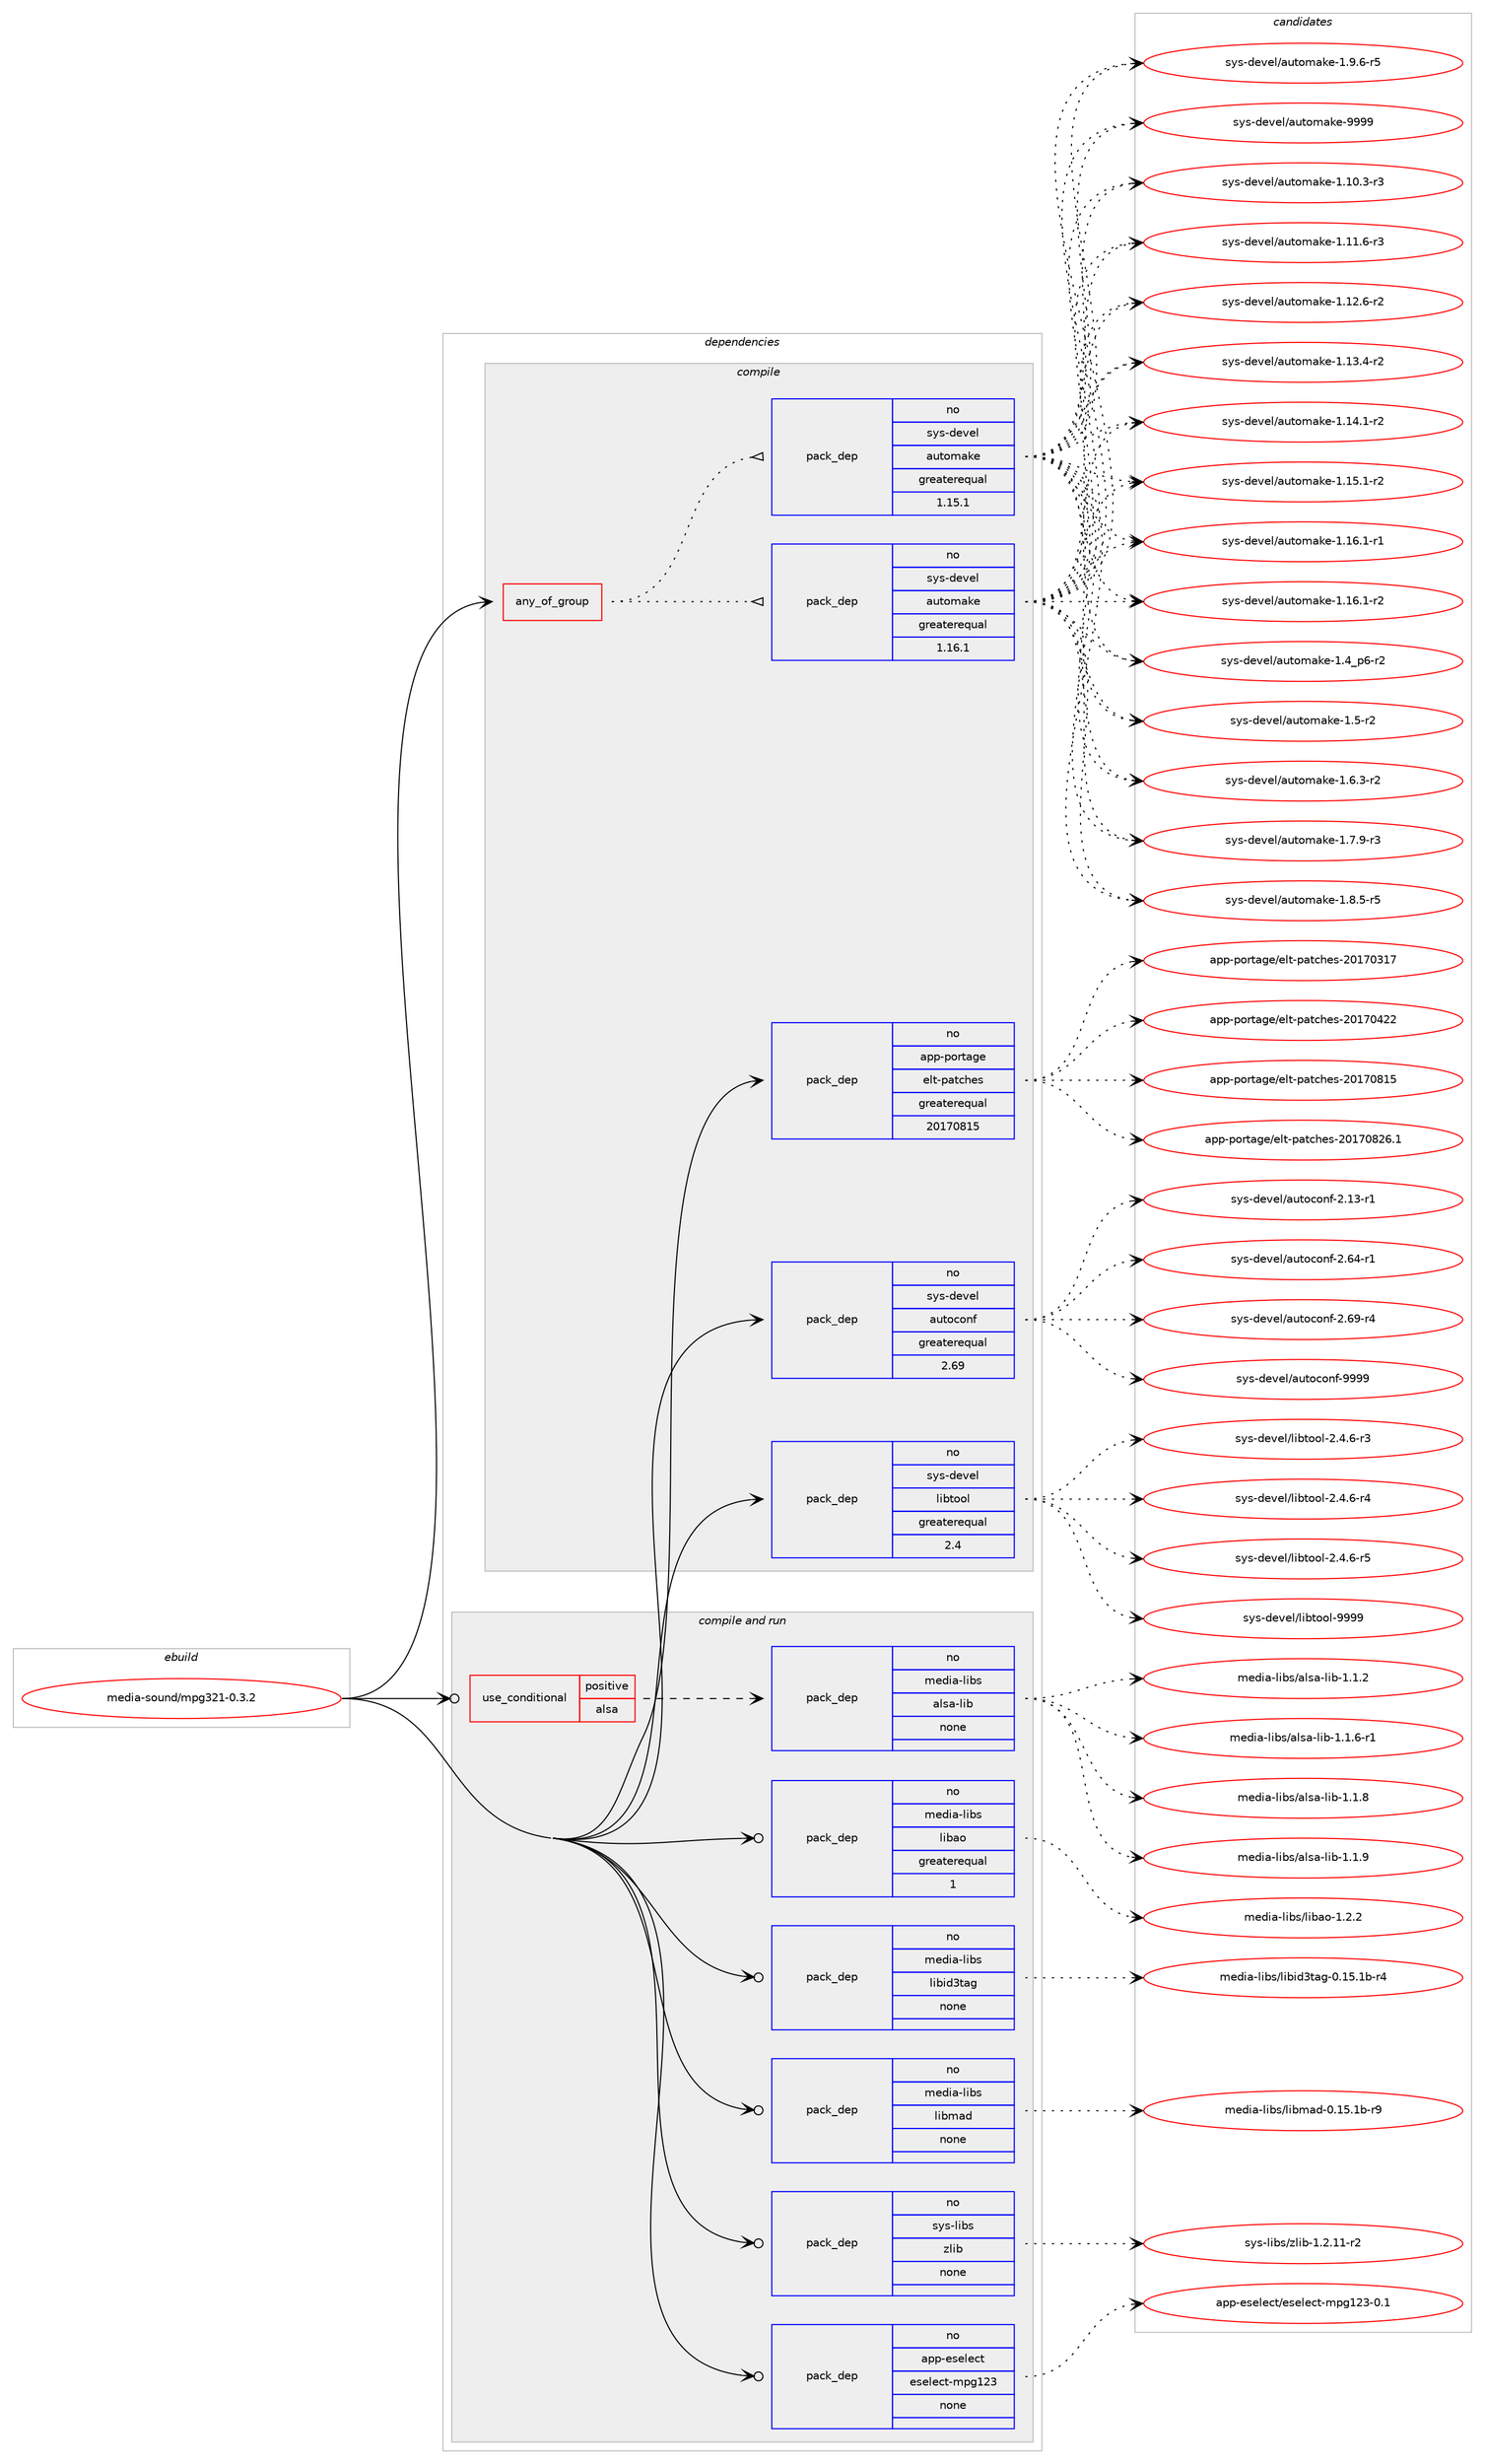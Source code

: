digraph prolog {

# *************
# Graph options
# *************

newrank=true;
concentrate=true;
compound=true;
graph [rankdir=LR,fontname=Helvetica,fontsize=10,ranksep=1.5];#, ranksep=2.5, nodesep=0.2];
edge  [arrowhead=vee];
node  [fontname=Helvetica,fontsize=10];

# **********
# The ebuild
# **********

subgraph cluster_leftcol {
color=gray;
rank=same;
label=<<i>ebuild</i>>;
id [label="media-sound/mpg321-0.3.2", color=red, width=4, href="../media-sound/mpg321-0.3.2.svg"];
}

# ****************
# The dependencies
# ****************

subgraph cluster_midcol {
color=gray;
label=<<i>dependencies</i>>;
subgraph cluster_compile {
fillcolor="#eeeeee";
style=filled;
label=<<i>compile</i>>;
subgraph any13548 {
dependency801194 [label=<<TABLE BORDER="0" CELLBORDER="1" CELLSPACING="0" CELLPADDING="4"><TR><TD CELLPADDING="10">any_of_group</TD></TR></TABLE>>, shape=none, color=red];subgraph pack592624 {
dependency801195 [label=<<TABLE BORDER="0" CELLBORDER="1" CELLSPACING="0" CELLPADDING="4" WIDTH="220"><TR><TD ROWSPAN="6" CELLPADDING="30">pack_dep</TD></TR><TR><TD WIDTH="110">no</TD></TR><TR><TD>sys-devel</TD></TR><TR><TD>automake</TD></TR><TR><TD>greaterequal</TD></TR><TR><TD>1.16.1</TD></TR></TABLE>>, shape=none, color=blue];
}
dependency801194:e -> dependency801195:w [weight=20,style="dotted",arrowhead="oinv"];
subgraph pack592625 {
dependency801196 [label=<<TABLE BORDER="0" CELLBORDER="1" CELLSPACING="0" CELLPADDING="4" WIDTH="220"><TR><TD ROWSPAN="6" CELLPADDING="30">pack_dep</TD></TR><TR><TD WIDTH="110">no</TD></TR><TR><TD>sys-devel</TD></TR><TR><TD>automake</TD></TR><TR><TD>greaterequal</TD></TR><TR><TD>1.15.1</TD></TR></TABLE>>, shape=none, color=blue];
}
dependency801194:e -> dependency801196:w [weight=20,style="dotted",arrowhead="oinv"];
}
id:e -> dependency801194:w [weight=20,style="solid",arrowhead="vee"];
subgraph pack592626 {
dependency801197 [label=<<TABLE BORDER="0" CELLBORDER="1" CELLSPACING="0" CELLPADDING="4" WIDTH="220"><TR><TD ROWSPAN="6" CELLPADDING="30">pack_dep</TD></TR><TR><TD WIDTH="110">no</TD></TR><TR><TD>app-portage</TD></TR><TR><TD>elt-patches</TD></TR><TR><TD>greaterequal</TD></TR><TR><TD>20170815</TD></TR></TABLE>>, shape=none, color=blue];
}
id:e -> dependency801197:w [weight=20,style="solid",arrowhead="vee"];
subgraph pack592627 {
dependency801198 [label=<<TABLE BORDER="0" CELLBORDER="1" CELLSPACING="0" CELLPADDING="4" WIDTH="220"><TR><TD ROWSPAN="6" CELLPADDING="30">pack_dep</TD></TR><TR><TD WIDTH="110">no</TD></TR><TR><TD>sys-devel</TD></TR><TR><TD>autoconf</TD></TR><TR><TD>greaterequal</TD></TR><TR><TD>2.69</TD></TR></TABLE>>, shape=none, color=blue];
}
id:e -> dependency801198:w [weight=20,style="solid",arrowhead="vee"];
subgraph pack592628 {
dependency801199 [label=<<TABLE BORDER="0" CELLBORDER="1" CELLSPACING="0" CELLPADDING="4" WIDTH="220"><TR><TD ROWSPAN="6" CELLPADDING="30">pack_dep</TD></TR><TR><TD WIDTH="110">no</TD></TR><TR><TD>sys-devel</TD></TR><TR><TD>libtool</TD></TR><TR><TD>greaterequal</TD></TR><TR><TD>2.4</TD></TR></TABLE>>, shape=none, color=blue];
}
id:e -> dependency801199:w [weight=20,style="solid",arrowhead="vee"];
}
subgraph cluster_compileandrun {
fillcolor="#eeeeee";
style=filled;
label=<<i>compile and run</i>>;
subgraph cond194574 {
dependency801200 [label=<<TABLE BORDER="0" CELLBORDER="1" CELLSPACING="0" CELLPADDING="4"><TR><TD ROWSPAN="3" CELLPADDING="10">use_conditional</TD></TR><TR><TD>positive</TD></TR><TR><TD>alsa</TD></TR></TABLE>>, shape=none, color=red];
subgraph pack592629 {
dependency801201 [label=<<TABLE BORDER="0" CELLBORDER="1" CELLSPACING="0" CELLPADDING="4" WIDTH="220"><TR><TD ROWSPAN="6" CELLPADDING="30">pack_dep</TD></TR><TR><TD WIDTH="110">no</TD></TR><TR><TD>media-libs</TD></TR><TR><TD>alsa-lib</TD></TR><TR><TD>none</TD></TR><TR><TD></TD></TR></TABLE>>, shape=none, color=blue];
}
dependency801200:e -> dependency801201:w [weight=20,style="dashed",arrowhead="vee"];
}
id:e -> dependency801200:w [weight=20,style="solid",arrowhead="odotvee"];
subgraph pack592630 {
dependency801202 [label=<<TABLE BORDER="0" CELLBORDER="1" CELLSPACING="0" CELLPADDING="4" WIDTH="220"><TR><TD ROWSPAN="6" CELLPADDING="30">pack_dep</TD></TR><TR><TD WIDTH="110">no</TD></TR><TR><TD>app-eselect</TD></TR><TR><TD>eselect-mpg123</TD></TR><TR><TD>none</TD></TR><TR><TD></TD></TR></TABLE>>, shape=none, color=blue];
}
id:e -> dependency801202:w [weight=20,style="solid",arrowhead="odotvee"];
subgraph pack592631 {
dependency801203 [label=<<TABLE BORDER="0" CELLBORDER="1" CELLSPACING="0" CELLPADDING="4" WIDTH="220"><TR><TD ROWSPAN="6" CELLPADDING="30">pack_dep</TD></TR><TR><TD WIDTH="110">no</TD></TR><TR><TD>media-libs</TD></TR><TR><TD>libao</TD></TR><TR><TD>greaterequal</TD></TR><TR><TD>1</TD></TR></TABLE>>, shape=none, color=blue];
}
id:e -> dependency801203:w [weight=20,style="solid",arrowhead="odotvee"];
subgraph pack592632 {
dependency801204 [label=<<TABLE BORDER="0" CELLBORDER="1" CELLSPACING="0" CELLPADDING="4" WIDTH="220"><TR><TD ROWSPAN="6" CELLPADDING="30">pack_dep</TD></TR><TR><TD WIDTH="110">no</TD></TR><TR><TD>media-libs</TD></TR><TR><TD>libid3tag</TD></TR><TR><TD>none</TD></TR><TR><TD></TD></TR></TABLE>>, shape=none, color=blue];
}
id:e -> dependency801204:w [weight=20,style="solid",arrowhead="odotvee"];
subgraph pack592633 {
dependency801205 [label=<<TABLE BORDER="0" CELLBORDER="1" CELLSPACING="0" CELLPADDING="4" WIDTH="220"><TR><TD ROWSPAN="6" CELLPADDING="30">pack_dep</TD></TR><TR><TD WIDTH="110">no</TD></TR><TR><TD>media-libs</TD></TR><TR><TD>libmad</TD></TR><TR><TD>none</TD></TR><TR><TD></TD></TR></TABLE>>, shape=none, color=blue];
}
id:e -> dependency801205:w [weight=20,style="solid",arrowhead="odotvee"];
subgraph pack592634 {
dependency801206 [label=<<TABLE BORDER="0" CELLBORDER="1" CELLSPACING="0" CELLPADDING="4" WIDTH="220"><TR><TD ROWSPAN="6" CELLPADDING="30">pack_dep</TD></TR><TR><TD WIDTH="110">no</TD></TR><TR><TD>sys-libs</TD></TR><TR><TD>zlib</TD></TR><TR><TD>none</TD></TR><TR><TD></TD></TR></TABLE>>, shape=none, color=blue];
}
id:e -> dependency801206:w [weight=20,style="solid",arrowhead="odotvee"];
}
subgraph cluster_run {
fillcolor="#eeeeee";
style=filled;
label=<<i>run</i>>;
}
}

# **************
# The candidates
# **************

subgraph cluster_choices {
rank=same;
color=gray;
label=<<i>candidates</i>>;

subgraph choice592624 {
color=black;
nodesep=1;
choice11512111545100101118101108479711711611110997107101454946494846514511451 [label="sys-devel/automake-1.10.3-r3", color=red, width=4,href="../sys-devel/automake-1.10.3-r3.svg"];
choice11512111545100101118101108479711711611110997107101454946494946544511451 [label="sys-devel/automake-1.11.6-r3", color=red, width=4,href="../sys-devel/automake-1.11.6-r3.svg"];
choice11512111545100101118101108479711711611110997107101454946495046544511450 [label="sys-devel/automake-1.12.6-r2", color=red, width=4,href="../sys-devel/automake-1.12.6-r2.svg"];
choice11512111545100101118101108479711711611110997107101454946495146524511450 [label="sys-devel/automake-1.13.4-r2", color=red, width=4,href="../sys-devel/automake-1.13.4-r2.svg"];
choice11512111545100101118101108479711711611110997107101454946495246494511450 [label="sys-devel/automake-1.14.1-r2", color=red, width=4,href="../sys-devel/automake-1.14.1-r2.svg"];
choice11512111545100101118101108479711711611110997107101454946495346494511450 [label="sys-devel/automake-1.15.1-r2", color=red, width=4,href="../sys-devel/automake-1.15.1-r2.svg"];
choice11512111545100101118101108479711711611110997107101454946495446494511449 [label="sys-devel/automake-1.16.1-r1", color=red, width=4,href="../sys-devel/automake-1.16.1-r1.svg"];
choice11512111545100101118101108479711711611110997107101454946495446494511450 [label="sys-devel/automake-1.16.1-r2", color=red, width=4,href="../sys-devel/automake-1.16.1-r2.svg"];
choice115121115451001011181011084797117116111109971071014549465295112544511450 [label="sys-devel/automake-1.4_p6-r2", color=red, width=4,href="../sys-devel/automake-1.4_p6-r2.svg"];
choice11512111545100101118101108479711711611110997107101454946534511450 [label="sys-devel/automake-1.5-r2", color=red, width=4,href="../sys-devel/automake-1.5-r2.svg"];
choice115121115451001011181011084797117116111109971071014549465446514511450 [label="sys-devel/automake-1.6.3-r2", color=red, width=4,href="../sys-devel/automake-1.6.3-r2.svg"];
choice115121115451001011181011084797117116111109971071014549465546574511451 [label="sys-devel/automake-1.7.9-r3", color=red, width=4,href="../sys-devel/automake-1.7.9-r3.svg"];
choice115121115451001011181011084797117116111109971071014549465646534511453 [label="sys-devel/automake-1.8.5-r5", color=red, width=4,href="../sys-devel/automake-1.8.5-r5.svg"];
choice115121115451001011181011084797117116111109971071014549465746544511453 [label="sys-devel/automake-1.9.6-r5", color=red, width=4,href="../sys-devel/automake-1.9.6-r5.svg"];
choice115121115451001011181011084797117116111109971071014557575757 [label="sys-devel/automake-9999", color=red, width=4,href="../sys-devel/automake-9999.svg"];
dependency801195:e -> choice11512111545100101118101108479711711611110997107101454946494846514511451:w [style=dotted,weight="100"];
dependency801195:e -> choice11512111545100101118101108479711711611110997107101454946494946544511451:w [style=dotted,weight="100"];
dependency801195:e -> choice11512111545100101118101108479711711611110997107101454946495046544511450:w [style=dotted,weight="100"];
dependency801195:e -> choice11512111545100101118101108479711711611110997107101454946495146524511450:w [style=dotted,weight="100"];
dependency801195:e -> choice11512111545100101118101108479711711611110997107101454946495246494511450:w [style=dotted,weight="100"];
dependency801195:e -> choice11512111545100101118101108479711711611110997107101454946495346494511450:w [style=dotted,weight="100"];
dependency801195:e -> choice11512111545100101118101108479711711611110997107101454946495446494511449:w [style=dotted,weight="100"];
dependency801195:e -> choice11512111545100101118101108479711711611110997107101454946495446494511450:w [style=dotted,weight="100"];
dependency801195:e -> choice115121115451001011181011084797117116111109971071014549465295112544511450:w [style=dotted,weight="100"];
dependency801195:e -> choice11512111545100101118101108479711711611110997107101454946534511450:w [style=dotted,weight="100"];
dependency801195:e -> choice115121115451001011181011084797117116111109971071014549465446514511450:w [style=dotted,weight="100"];
dependency801195:e -> choice115121115451001011181011084797117116111109971071014549465546574511451:w [style=dotted,weight="100"];
dependency801195:e -> choice115121115451001011181011084797117116111109971071014549465646534511453:w [style=dotted,weight="100"];
dependency801195:e -> choice115121115451001011181011084797117116111109971071014549465746544511453:w [style=dotted,weight="100"];
dependency801195:e -> choice115121115451001011181011084797117116111109971071014557575757:w [style=dotted,weight="100"];
}
subgraph choice592625 {
color=black;
nodesep=1;
choice11512111545100101118101108479711711611110997107101454946494846514511451 [label="sys-devel/automake-1.10.3-r3", color=red, width=4,href="../sys-devel/automake-1.10.3-r3.svg"];
choice11512111545100101118101108479711711611110997107101454946494946544511451 [label="sys-devel/automake-1.11.6-r3", color=red, width=4,href="../sys-devel/automake-1.11.6-r3.svg"];
choice11512111545100101118101108479711711611110997107101454946495046544511450 [label="sys-devel/automake-1.12.6-r2", color=red, width=4,href="../sys-devel/automake-1.12.6-r2.svg"];
choice11512111545100101118101108479711711611110997107101454946495146524511450 [label="sys-devel/automake-1.13.4-r2", color=red, width=4,href="../sys-devel/automake-1.13.4-r2.svg"];
choice11512111545100101118101108479711711611110997107101454946495246494511450 [label="sys-devel/automake-1.14.1-r2", color=red, width=4,href="../sys-devel/automake-1.14.1-r2.svg"];
choice11512111545100101118101108479711711611110997107101454946495346494511450 [label="sys-devel/automake-1.15.1-r2", color=red, width=4,href="../sys-devel/automake-1.15.1-r2.svg"];
choice11512111545100101118101108479711711611110997107101454946495446494511449 [label="sys-devel/automake-1.16.1-r1", color=red, width=4,href="../sys-devel/automake-1.16.1-r1.svg"];
choice11512111545100101118101108479711711611110997107101454946495446494511450 [label="sys-devel/automake-1.16.1-r2", color=red, width=4,href="../sys-devel/automake-1.16.1-r2.svg"];
choice115121115451001011181011084797117116111109971071014549465295112544511450 [label="sys-devel/automake-1.4_p6-r2", color=red, width=4,href="../sys-devel/automake-1.4_p6-r2.svg"];
choice11512111545100101118101108479711711611110997107101454946534511450 [label="sys-devel/automake-1.5-r2", color=red, width=4,href="../sys-devel/automake-1.5-r2.svg"];
choice115121115451001011181011084797117116111109971071014549465446514511450 [label="sys-devel/automake-1.6.3-r2", color=red, width=4,href="../sys-devel/automake-1.6.3-r2.svg"];
choice115121115451001011181011084797117116111109971071014549465546574511451 [label="sys-devel/automake-1.7.9-r3", color=red, width=4,href="../sys-devel/automake-1.7.9-r3.svg"];
choice115121115451001011181011084797117116111109971071014549465646534511453 [label="sys-devel/automake-1.8.5-r5", color=red, width=4,href="../sys-devel/automake-1.8.5-r5.svg"];
choice115121115451001011181011084797117116111109971071014549465746544511453 [label="sys-devel/automake-1.9.6-r5", color=red, width=4,href="../sys-devel/automake-1.9.6-r5.svg"];
choice115121115451001011181011084797117116111109971071014557575757 [label="sys-devel/automake-9999", color=red, width=4,href="../sys-devel/automake-9999.svg"];
dependency801196:e -> choice11512111545100101118101108479711711611110997107101454946494846514511451:w [style=dotted,weight="100"];
dependency801196:e -> choice11512111545100101118101108479711711611110997107101454946494946544511451:w [style=dotted,weight="100"];
dependency801196:e -> choice11512111545100101118101108479711711611110997107101454946495046544511450:w [style=dotted,weight="100"];
dependency801196:e -> choice11512111545100101118101108479711711611110997107101454946495146524511450:w [style=dotted,weight="100"];
dependency801196:e -> choice11512111545100101118101108479711711611110997107101454946495246494511450:w [style=dotted,weight="100"];
dependency801196:e -> choice11512111545100101118101108479711711611110997107101454946495346494511450:w [style=dotted,weight="100"];
dependency801196:e -> choice11512111545100101118101108479711711611110997107101454946495446494511449:w [style=dotted,weight="100"];
dependency801196:e -> choice11512111545100101118101108479711711611110997107101454946495446494511450:w [style=dotted,weight="100"];
dependency801196:e -> choice115121115451001011181011084797117116111109971071014549465295112544511450:w [style=dotted,weight="100"];
dependency801196:e -> choice11512111545100101118101108479711711611110997107101454946534511450:w [style=dotted,weight="100"];
dependency801196:e -> choice115121115451001011181011084797117116111109971071014549465446514511450:w [style=dotted,weight="100"];
dependency801196:e -> choice115121115451001011181011084797117116111109971071014549465546574511451:w [style=dotted,weight="100"];
dependency801196:e -> choice115121115451001011181011084797117116111109971071014549465646534511453:w [style=dotted,weight="100"];
dependency801196:e -> choice115121115451001011181011084797117116111109971071014549465746544511453:w [style=dotted,weight="100"];
dependency801196:e -> choice115121115451001011181011084797117116111109971071014557575757:w [style=dotted,weight="100"];
}
subgraph choice592626 {
color=black;
nodesep=1;
choice97112112451121111141169710310147101108116451129711699104101115455048495548514955 [label="app-portage/elt-patches-20170317", color=red, width=4,href="../app-portage/elt-patches-20170317.svg"];
choice97112112451121111141169710310147101108116451129711699104101115455048495548525050 [label="app-portage/elt-patches-20170422", color=red, width=4,href="../app-portage/elt-patches-20170422.svg"];
choice97112112451121111141169710310147101108116451129711699104101115455048495548564953 [label="app-portage/elt-patches-20170815", color=red, width=4,href="../app-portage/elt-patches-20170815.svg"];
choice971121124511211111411697103101471011081164511297116991041011154550484955485650544649 [label="app-portage/elt-patches-20170826.1", color=red, width=4,href="../app-portage/elt-patches-20170826.1.svg"];
dependency801197:e -> choice97112112451121111141169710310147101108116451129711699104101115455048495548514955:w [style=dotted,weight="100"];
dependency801197:e -> choice97112112451121111141169710310147101108116451129711699104101115455048495548525050:w [style=dotted,weight="100"];
dependency801197:e -> choice97112112451121111141169710310147101108116451129711699104101115455048495548564953:w [style=dotted,weight="100"];
dependency801197:e -> choice971121124511211111411697103101471011081164511297116991041011154550484955485650544649:w [style=dotted,weight="100"];
}
subgraph choice592627 {
color=black;
nodesep=1;
choice1151211154510010111810110847971171161119911111010245504649514511449 [label="sys-devel/autoconf-2.13-r1", color=red, width=4,href="../sys-devel/autoconf-2.13-r1.svg"];
choice1151211154510010111810110847971171161119911111010245504654524511449 [label="sys-devel/autoconf-2.64-r1", color=red, width=4,href="../sys-devel/autoconf-2.64-r1.svg"];
choice1151211154510010111810110847971171161119911111010245504654574511452 [label="sys-devel/autoconf-2.69-r4", color=red, width=4,href="../sys-devel/autoconf-2.69-r4.svg"];
choice115121115451001011181011084797117116111991111101024557575757 [label="sys-devel/autoconf-9999", color=red, width=4,href="../sys-devel/autoconf-9999.svg"];
dependency801198:e -> choice1151211154510010111810110847971171161119911111010245504649514511449:w [style=dotted,weight="100"];
dependency801198:e -> choice1151211154510010111810110847971171161119911111010245504654524511449:w [style=dotted,weight="100"];
dependency801198:e -> choice1151211154510010111810110847971171161119911111010245504654574511452:w [style=dotted,weight="100"];
dependency801198:e -> choice115121115451001011181011084797117116111991111101024557575757:w [style=dotted,weight="100"];
}
subgraph choice592628 {
color=black;
nodesep=1;
choice1151211154510010111810110847108105981161111111084550465246544511451 [label="sys-devel/libtool-2.4.6-r3", color=red, width=4,href="../sys-devel/libtool-2.4.6-r3.svg"];
choice1151211154510010111810110847108105981161111111084550465246544511452 [label="sys-devel/libtool-2.4.6-r4", color=red, width=4,href="../sys-devel/libtool-2.4.6-r4.svg"];
choice1151211154510010111810110847108105981161111111084550465246544511453 [label="sys-devel/libtool-2.4.6-r5", color=red, width=4,href="../sys-devel/libtool-2.4.6-r5.svg"];
choice1151211154510010111810110847108105981161111111084557575757 [label="sys-devel/libtool-9999", color=red, width=4,href="../sys-devel/libtool-9999.svg"];
dependency801199:e -> choice1151211154510010111810110847108105981161111111084550465246544511451:w [style=dotted,weight="100"];
dependency801199:e -> choice1151211154510010111810110847108105981161111111084550465246544511452:w [style=dotted,weight="100"];
dependency801199:e -> choice1151211154510010111810110847108105981161111111084550465246544511453:w [style=dotted,weight="100"];
dependency801199:e -> choice1151211154510010111810110847108105981161111111084557575757:w [style=dotted,weight="100"];
}
subgraph choice592629 {
color=black;
nodesep=1;
choice1091011001059745108105981154797108115974510810598454946494650 [label="media-libs/alsa-lib-1.1.2", color=red, width=4,href="../media-libs/alsa-lib-1.1.2.svg"];
choice10910110010597451081059811547971081159745108105984549464946544511449 [label="media-libs/alsa-lib-1.1.6-r1", color=red, width=4,href="../media-libs/alsa-lib-1.1.6-r1.svg"];
choice1091011001059745108105981154797108115974510810598454946494656 [label="media-libs/alsa-lib-1.1.8", color=red, width=4,href="../media-libs/alsa-lib-1.1.8.svg"];
choice1091011001059745108105981154797108115974510810598454946494657 [label="media-libs/alsa-lib-1.1.9", color=red, width=4,href="../media-libs/alsa-lib-1.1.9.svg"];
dependency801201:e -> choice1091011001059745108105981154797108115974510810598454946494650:w [style=dotted,weight="100"];
dependency801201:e -> choice10910110010597451081059811547971081159745108105984549464946544511449:w [style=dotted,weight="100"];
dependency801201:e -> choice1091011001059745108105981154797108115974510810598454946494656:w [style=dotted,weight="100"];
dependency801201:e -> choice1091011001059745108105981154797108115974510810598454946494657:w [style=dotted,weight="100"];
}
subgraph choice592630 {
color=black;
nodesep=1;
choice97112112451011151011081019911647101115101108101991164510911210349505145484649 [label="app-eselect/eselect-mpg123-0.1", color=red, width=4,href="../app-eselect/eselect-mpg123-0.1.svg"];
dependency801202:e -> choice97112112451011151011081019911647101115101108101991164510911210349505145484649:w [style=dotted,weight="100"];
}
subgraph choice592631 {
color=black;
nodesep=1;
choice109101100105974510810598115471081059897111454946504650 [label="media-libs/libao-1.2.2", color=red, width=4,href="../media-libs/libao-1.2.2.svg"];
dependency801203:e -> choice109101100105974510810598115471081059897111454946504650:w [style=dotted,weight="100"];
}
subgraph choice592632 {
color=black;
nodesep=1;
choice1091011001059745108105981154710810598105100511169710345484649534649984511452 [label="media-libs/libid3tag-0.15.1b-r4", color=red, width=4,href="../media-libs/libid3tag-0.15.1b-r4.svg"];
dependency801204:e -> choice1091011001059745108105981154710810598105100511169710345484649534649984511452:w [style=dotted,weight="100"];
}
subgraph choice592633 {
color=black;
nodesep=1;
choice10910110010597451081059811547108105981099710045484649534649984511457 [label="media-libs/libmad-0.15.1b-r9", color=red, width=4,href="../media-libs/libmad-0.15.1b-r9.svg"];
dependency801205:e -> choice10910110010597451081059811547108105981099710045484649534649984511457:w [style=dotted,weight="100"];
}
subgraph choice592634 {
color=black;
nodesep=1;
choice11512111545108105981154712210810598454946504649494511450 [label="sys-libs/zlib-1.2.11-r2", color=red, width=4,href="../sys-libs/zlib-1.2.11-r2.svg"];
dependency801206:e -> choice11512111545108105981154712210810598454946504649494511450:w [style=dotted,weight="100"];
}
}

}
